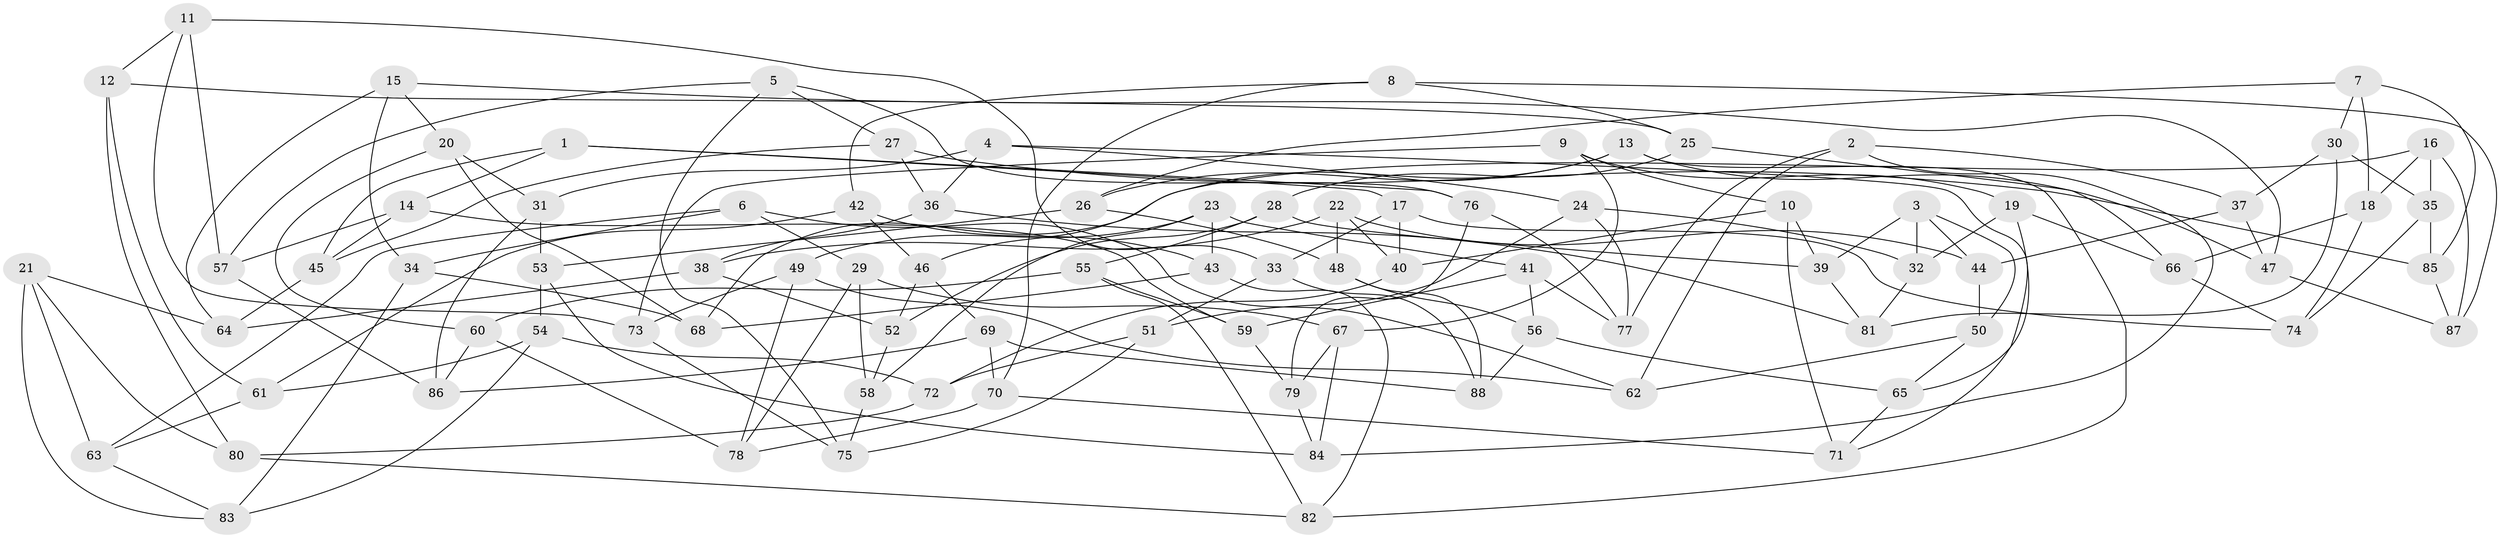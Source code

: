 // coarse degree distribution, {5: 0.09259259259259259, 6: 0.5370370370370371, 4: 0.3148148148148148, 3: 0.05555555555555555}
// Generated by graph-tools (version 1.1) at 2025/52/02/27/25 19:52:32]
// undirected, 88 vertices, 176 edges
graph export_dot {
graph [start="1"]
  node [color=gray90,style=filled];
  1;
  2;
  3;
  4;
  5;
  6;
  7;
  8;
  9;
  10;
  11;
  12;
  13;
  14;
  15;
  16;
  17;
  18;
  19;
  20;
  21;
  22;
  23;
  24;
  25;
  26;
  27;
  28;
  29;
  30;
  31;
  32;
  33;
  34;
  35;
  36;
  37;
  38;
  39;
  40;
  41;
  42;
  43;
  44;
  45;
  46;
  47;
  48;
  49;
  50;
  51;
  52;
  53;
  54;
  55;
  56;
  57;
  58;
  59;
  60;
  61;
  62;
  63;
  64;
  65;
  66;
  67;
  68;
  69;
  70;
  71;
  72;
  73;
  74;
  75;
  76;
  77;
  78;
  79;
  80;
  81;
  82;
  83;
  84;
  85;
  86;
  87;
  88;
  1 -- 17;
  1 -- 45;
  1 -- 14;
  1 -- 76;
  2 -- 62;
  2 -- 84;
  2 -- 37;
  2 -- 77;
  3 -- 32;
  3 -- 44;
  3 -- 50;
  3 -- 39;
  4 -- 36;
  4 -- 71;
  4 -- 31;
  4 -- 24;
  5 -- 75;
  5 -- 76;
  5 -- 57;
  5 -- 27;
  6 -- 62;
  6 -- 34;
  6 -- 63;
  6 -- 29;
  7 -- 30;
  7 -- 18;
  7 -- 85;
  7 -- 26;
  8 -- 70;
  8 -- 42;
  8 -- 87;
  8 -- 25;
  9 -- 19;
  9 -- 10;
  9 -- 67;
  9 -- 73;
  10 -- 71;
  10 -- 39;
  10 -- 40;
  11 -- 33;
  11 -- 73;
  11 -- 12;
  11 -- 57;
  12 -- 61;
  12 -- 25;
  12 -- 80;
  13 -- 26;
  13 -- 47;
  13 -- 46;
  13 -- 82;
  14 -- 59;
  14 -- 57;
  14 -- 45;
  15 -- 20;
  15 -- 34;
  15 -- 47;
  15 -- 64;
  16 -- 68;
  16 -- 35;
  16 -- 87;
  16 -- 18;
  17 -- 40;
  17 -- 74;
  17 -- 33;
  18 -- 74;
  18 -- 66;
  19 -- 32;
  19 -- 66;
  19 -- 65;
  20 -- 60;
  20 -- 68;
  20 -- 31;
  21 -- 63;
  21 -- 83;
  21 -- 64;
  21 -- 80;
  22 -- 38;
  22 -- 44;
  22 -- 40;
  22 -- 48;
  23 -- 58;
  23 -- 49;
  23 -- 43;
  23 -- 41;
  24 -- 77;
  24 -- 51;
  24 -- 32;
  25 -- 28;
  25 -- 66;
  26 -- 53;
  26 -- 48;
  27 -- 45;
  27 -- 85;
  27 -- 36;
  28 -- 55;
  28 -- 39;
  28 -- 52;
  29 -- 78;
  29 -- 67;
  29 -- 58;
  30 -- 81;
  30 -- 37;
  30 -- 35;
  31 -- 86;
  31 -- 53;
  32 -- 81;
  33 -- 51;
  33 -- 88;
  34 -- 68;
  34 -- 83;
  35 -- 74;
  35 -- 85;
  36 -- 81;
  36 -- 38;
  37 -- 47;
  37 -- 44;
  38 -- 64;
  38 -- 52;
  39 -- 81;
  40 -- 72;
  41 -- 77;
  41 -- 59;
  41 -- 56;
  42 -- 43;
  42 -- 61;
  42 -- 46;
  43 -- 82;
  43 -- 68;
  44 -- 50;
  45 -- 64;
  46 -- 69;
  46 -- 52;
  47 -- 87;
  48 -- 88;
  48 -- 56;
  49 -- 78;
  49 -- 62;
  49 -- 73;
  50 -- 62;
  50 -- 65;
  51 -- 75;
  51 -- 72;
  52 -- 58;
  53 -- 54;
  53 -- 84;
  54 -- 72;
  54 -- 61;
  54 -- 83;
  55 -- 60;
  55 -- 59;
  55 -- 82;
  56 -- 88;
  56 -- 65;
  57 -- 86;
  58 -- 75;
  59 -- 79;
  60 -- 86;
  60 -- 78;
  61 -- 63;
  63 -- 83;
  65 -- 71;
  66 -- 74;
  67 -- 84;
  67 -- 79;
  69 -- 86;
  69 -- 88;
  69 -- 70;
  70 -- 71;
  70 -- 78;
  72 -- 80;
  73 -- 75;
  76 -- 79;
  76 -- 77;
  79 -- 84;
  80 -- 82;
  85 -- 87;
}

